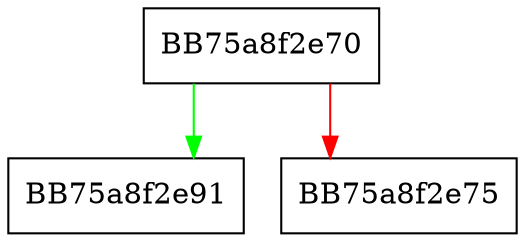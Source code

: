 digraph get_buffer_pool_stats {
  node [shape="box"];
  graph [splines=ortho];
  BB75a8f2e70 -> BB75a8f2e91 [color="green"];
  BB75a8f2e70 -> BB75a8f2e75 [color="red"];
}